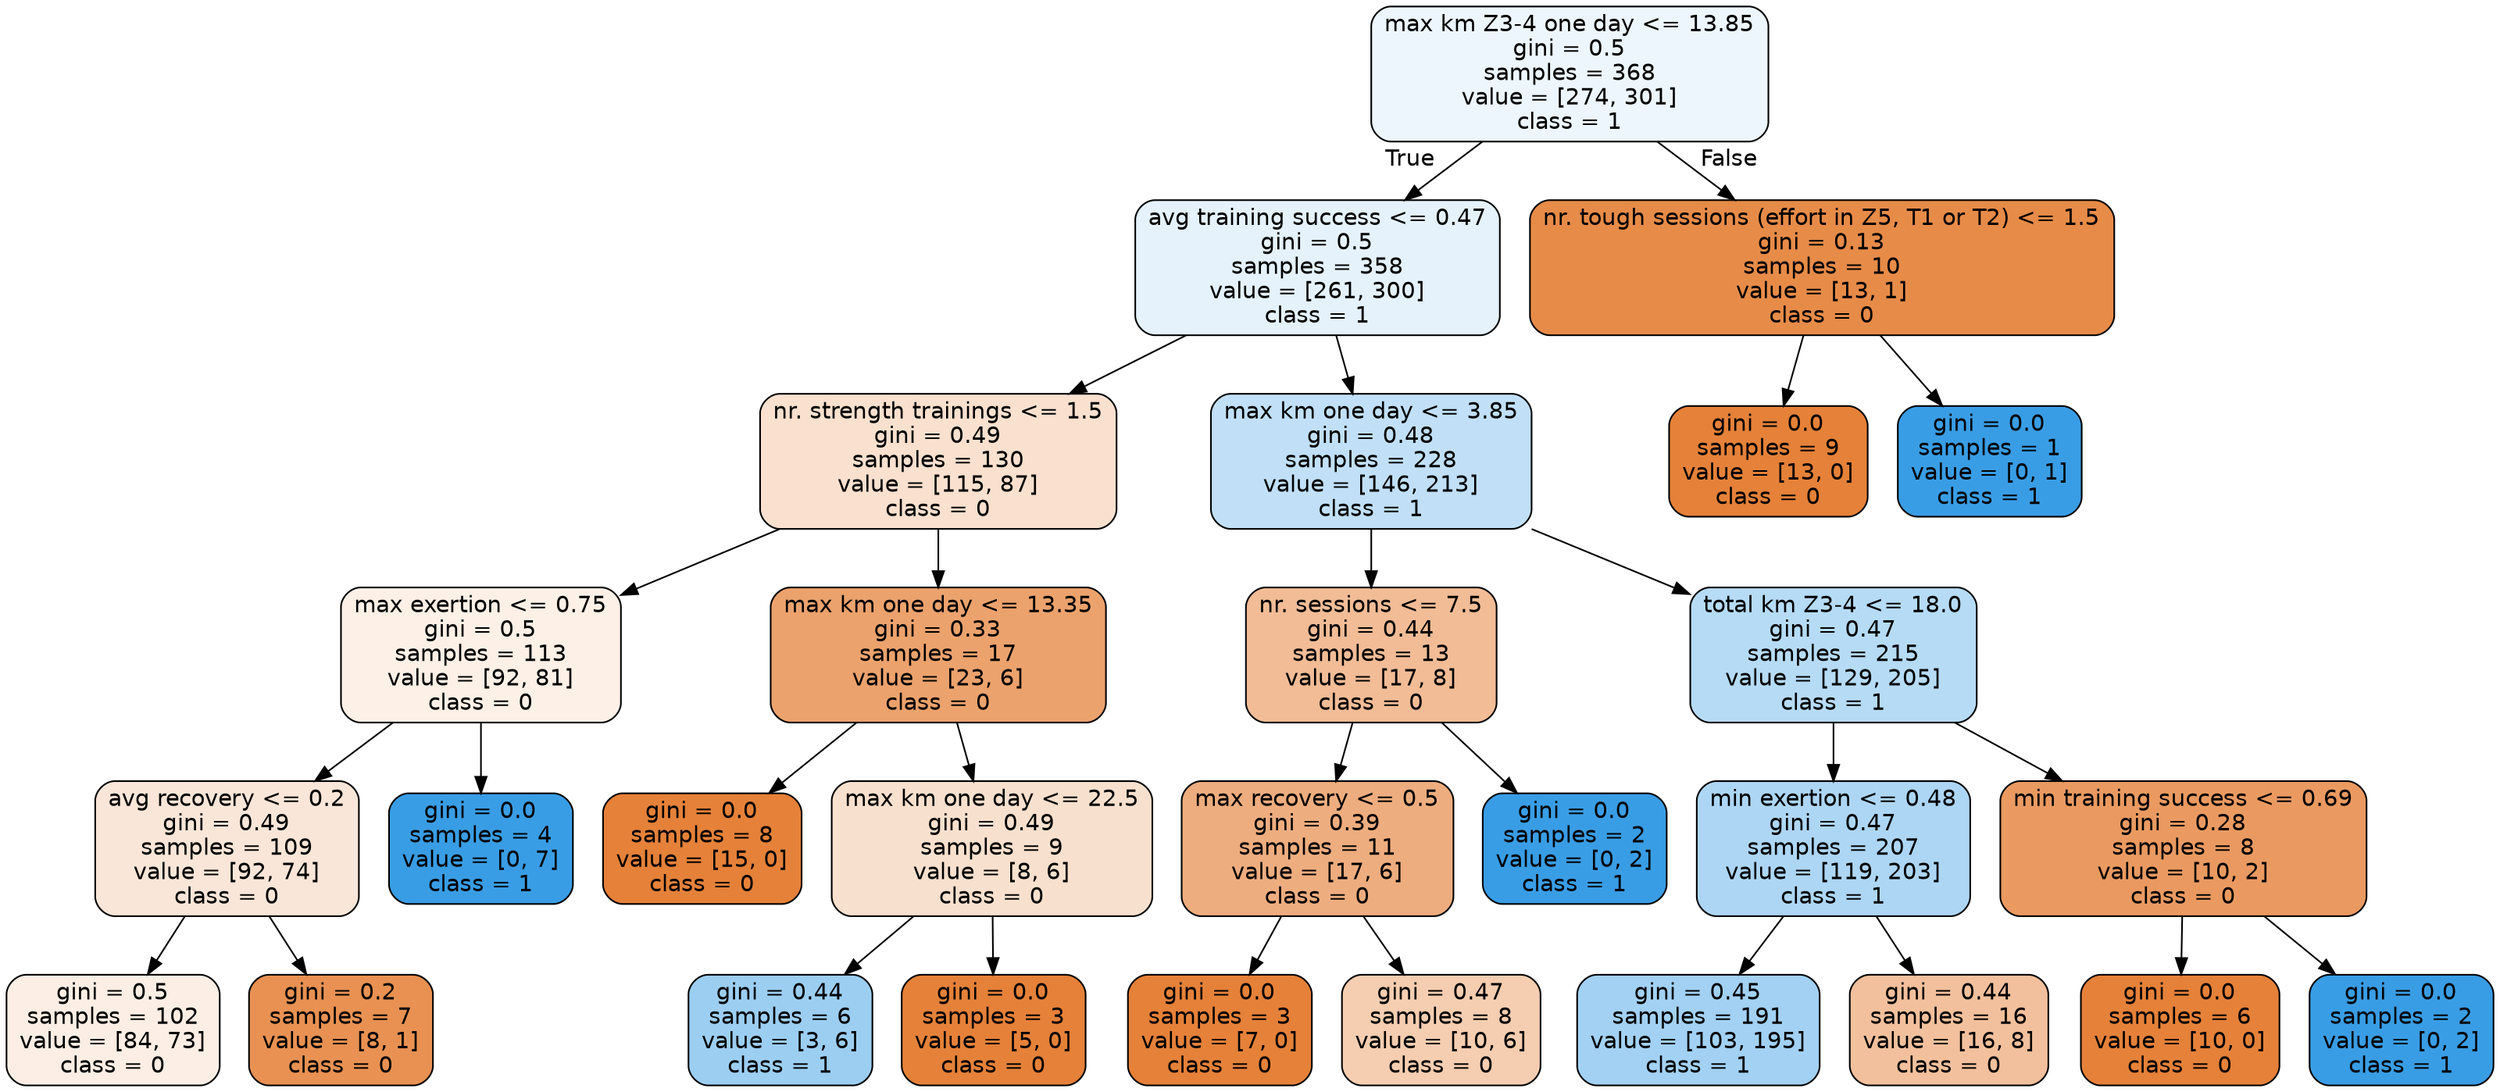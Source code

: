 digraph Tree {
node [shape=box, style="filled, rounded", color="black", fontname="helvetica"] ;
edge [fontname="helvetica"] ;
0 [label="max km Z3-4 one day <= 13.85\ngini = 0.5\nsamples = 368\nvalue = [274, 301]\nclass = 1", fillcolor="#edf6fd"] ;
1 [label="avg training success <= 0.47\ngini = 0.5\nsamples = 358\nvalue = [261, 300]\nclass = 1", fillcolor="#e5f2fc"] ;
0 -> 1 [labeldistance=2.5, labelangle=45, headlabel="True"] ;
2 [label="nr. strength trainings <= 1.5\ngini = 0.49\nsamples = 130\nvalue = [115, 87]\nclass = 0", fillcolor="#f9e0cf"] ;
1 -> 2 ;
3 [label="max exertion <= 0.75\ngini = 0.5\nsamples = 113\nvalue = [92, 81]\nclass = 0", fillcolor="#fcf0e7"] ;
2 -> 3 ;
4 [label="avg recovery <= 0.2\ngini = 0.49\nsamples = 109\nvalue = [92, 74]\nclass = 0", fillcolor="#fae6d8"] ;
3 -> 4 ;
5 [label="gini = 0.5\nsamples = 102\nvalue = [84, 73]\nclass = 0", fillcolor="#fceee5"] ;
4 -> 5 ;
6 [label="gini = 0.2\nsamples = 7\nvalue = [8, 1]\nclass = 0", fillcolor="#e89152"] ;
4 -> 6 ;
7 [label="gini = 0.0\nsamples = 4\nvalue = [0, 7]\nclass = 1", fillcolor="#399de5"] ;
3 -> 7 ;
8 [label="max km one day <= 13.35\ngini = 0.33\nsamples = 17\nvalue = [23, 6]\nclass = 0", fillcolor="#eca26d"] ;
2 -> 8 ;
9 [label="gini = 0.0\nsamples = 8\nvalue = [15, 0]\nclass = 0", fillcolor="#e58139"] ;
8 -> 9 ;
10 [label="max km one day <= 22.5\ngini = 0.49\nsamples = 9\nvalue = [8, 6]\nclass = 0", fillcolor="#f8e0ce"] ;
8 -> 10 ;
11 [label="gini = 0.44\nsamples = 6\nvalue = [3, 6]\nclass = 1", fillcolor="#9ccef2"] ;
10 -> 11 ;
12 [label="gini = 0.0\nsamples = 3\nvalue = [5, 0]\nclass = 0", fillcolor="#e58139"] ;
10 -> 12 ;
13 [label="max km one day <= 3.85\ngini = 0.48\nsamples = 228\nvalue = [146, 213]\nclass = 1", fillcolor="#c1e0f7"] ;
1 -> 13 ;
14 [label="nr. sessions <= 7.5\ngini = 0.44\nsamples = 13\nvalue = [17, 8]\nclass = 0", fillcolor="#f1bc96"] ;
13 -> 14 ;
15 [label="max recovery <= 0.5\ngini = 0.39\nsamples = 11\nvalue = [17, 6]\nclass = 0", fillcolor="#eead7f"] ;
14 -> 15 ;
16 [label="gini = 0.0\nsamples = 3\nvalue = [7, 0]\nclass = 0", fillcolor="#e58139"] ;
15 -> 16 ;
17 [label="gini = 0.47\nsamples = 8\nvalue = [10, 6]\nclass = 0", fillcolor="#f5cdb0"] ;
15 -> 17 ;
18 [label="gini = 0.0\nsamples = 2\nvalue = [0, 2]\nclass = 1", fillcolor="#399de5"] ;
14 -> 18 ;
19 [label="total km Z3-4 <= 18.0\ngini = 0.47\nsamples = 215\nvalue = [129, 205]\nclass = 1", fillcolor="#b6dbf5"] ;
13 -> 19 ;
20 [label="min exertion <= 0.48\ngini = 0.47\nsamples = 207\nvalue = [119, 203]\nclass = 1", fillcolor="#add6f4"] ;
19 -> 20 ;
21 [label="gini = 0.45\nsamples = 191\nvalue = [103, 195]\nclass = 1", fillcolor="#a2d1f3"] ;
20 -> 21 ;
22 [label="gini = 0.44\nsamples = 16\nvalue = [16, 8]\nclass = 0", fillcolor="#f2c09c"] ;
20 -> 22 ;
23 [label="min training success <= 0.69\ngini = 0.28\nsamples = 8\nvalue = [10, 2]\nclass = 0", fillcolor="#ea9a61"] ;
19 -> 23 ;
24 [label="gini = 0.0\nsamples = 6\nvalue = [10, 0]\nclass = 0", fillcolor="#e58139"] ;
23 -> 24 ;
25 [label="gini = 0.0\nsamples = 2\nvalue = [0, 2]\nclass = 1", fillcolor="#399de5"] ;
23 -> 25 ;
26 [label="nr. tough sessions (effort in Z5, T1 or T2) <= 1.5\ngini = 0.13\nsamples = 10\nvalue = [13, 1]\nclass = 0", fillcolor="#e78b48"] ;
0 -> 26 [labeldistance=2.5, labelangle=-45, headlabel="False"] ;
27 [label="gini = 0.0\nsamples = 9\nvalue = [13, 0]\nclass = 0", fillcolor="#e58139"] ;
26 -> 27 ;
28 [label="gini = 0.0\nsamples = 1\nvalue = [0, 1]\nclass = 1", fillcolor="#399de5"] ;
26 -> 28 ;
}